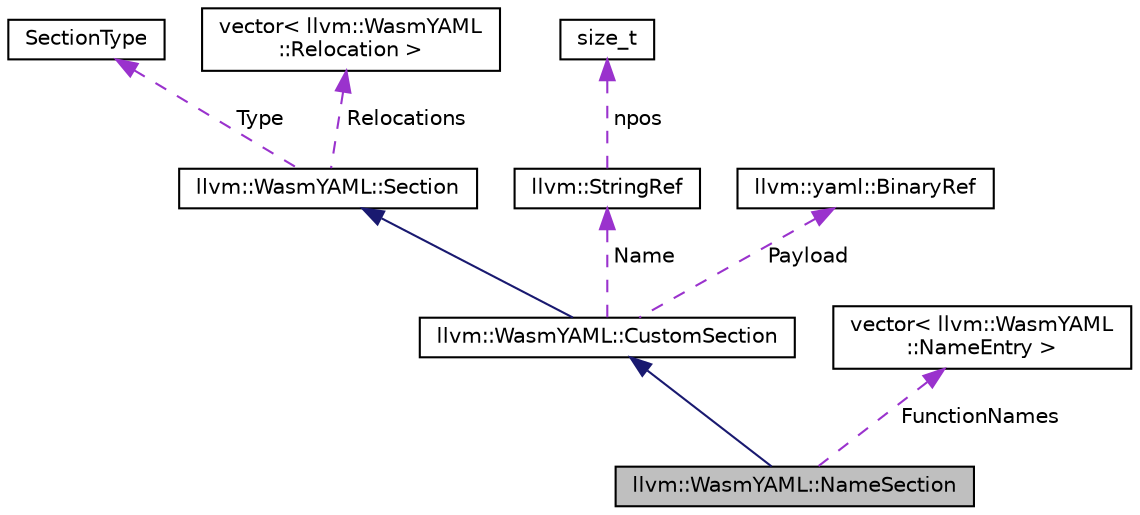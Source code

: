 digraph "llvm::WasmYAML::NameSection"
{
 // LATEX_PDF_SIZE
  bgcolor="transparent";
  edge [fontname="Helvetica",fontsize="10",labelfontname="Helvetica",labelfontsize="10"];
  node [fontname="Helvetica",fontsize="10",shape="box"];
  Node1 [label="llvm::WasmYAML::NameSection",height=0.2,width=0.4,color="black", fillcolor="grey75", style="filled", fontcolor="black",tooltip=" "];
  Node2 -> Node1 [dir="back",color="midnightblue",fontsize="10",style="solid",fontname="Helvetica"];
  Node2 [label="llvm::WasmYAML::CustomSection",height=0.2,width=0.4,color="black",URL="$structllvm_1_1WasmYAML_1_1CustomSection.html",tooltip=" "];
  Node3 -> Node2 [dir="back",color="midnightblue",fontsize="10",style="solid",fontname="Helvetica"];
  Node3 [label="llvm::WasmYAML::Section",height=0.2,width=0.4,color="black",URL="$structllvm_1_1WasmYAML_1_1Section.html",tooltip=" "];
  Node4 -> Node3 [dir="back",color="darkorchid3",fontsize="10",style="dashed",label=" Type" ,fontname="Helvetica"];
  Node4 [label="SectionType",height=0.2,width=0.4,color="black",tooltip=" "];
  Node5 -> Node3 [dir="back",color="darkorchid3",fontsize="10",style="dashed",label=" Relocations" ,fontname="Helvetica"];
  Node5 [label="vector\< llvm::WasmYAML\l::Relocation \>",height=0.2,width=0.4,color="black",tooltip=" "];
  Node6 -> Node2 [dir="back",color="darkorchid3",fontsize="10",style="dashed",label=" Name" ,fontname="Helvetica"];
  Node6 [label="llvm::StringRef",height=0.2,width=0.4,color="black",URL="$classllvm_1_1StringRef.html",tooltip="StringRef - Represent a constant reference to a string, i.e."];
  Node7 -> Node6 [dir="back",color="darkorchid3",fontsize="10",style="dashed",label=" npos" ,fontname="Helvetica"];
  Node7 [label="size_t",height=0.2,width=0.4,color="black",URL="$classsize__t.html",tooltip=" "];
  Node8 -> Node2 [dir="back",color="darkorchid3",fontsize="10",style="dashed",label=" Payload" ,fontname="Helvetica"];
  Node8 [label="llvm::yaml::BinaryRef",height=0.2,width=0.4,color="black",URL="$classllvm_1_1yaml_1_1BinaryRef.html",tooltip="Specialized YAMLIO scalar type for representing a binary blob."];
  Node9 -> Node1 [dir="back",color="darkorchid3",fontsize="10",style="dashed",label=" FunctionNames" ,fontname="Helvetica"];
  Node9 [label="vector\< llvm::WasmYAML\l::NameEntry \>",height=0.2,width=0.4,color="black",tooltip=" "];
}

